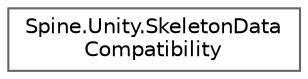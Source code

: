 digraph "类继承关系图"
{
 // LATEX_PDF_SIZE
  bgcolor="transparent";
  edge [fontname=Helvetica,fontsize=10,labelfontname=Helvetica,labelfontsize=10];
  node [fontname=Helvetica,fontsize=10,shape=box,height=0.2,width=0.4];
  rankdir="LR";
  Node0 [id="Node000000",label="Spine.Unity.SkeletonData\lCompatibility",height=0.2,width=0.4,color="grey40", fillcolor="white", style="filled",URL="$class_spine_1_1_unity_1_1_skeleton_data_compatibility.html",tooltip=" "];
}
